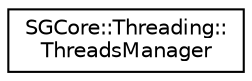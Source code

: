 digraph "Graphical Class Hierarchy"
{
 // LATEX_PDF_SIZE
  edge [fontname="Helvetica",fontsize="10",labelfontname="Helvetica",labelfontsize="10"];
  node [fontname="Helvetica",fontsize="10",shape=record];
  rankdir="LR";
  Node0 [label="SGCore::Threading::\lThreadsManager",height=0.2,width=0.4,color="black", fillcolor="white", style="filled",URL="$structSGCore_1_1Threading_1_1ThreadsManager.html",tooltip=" "];
}

